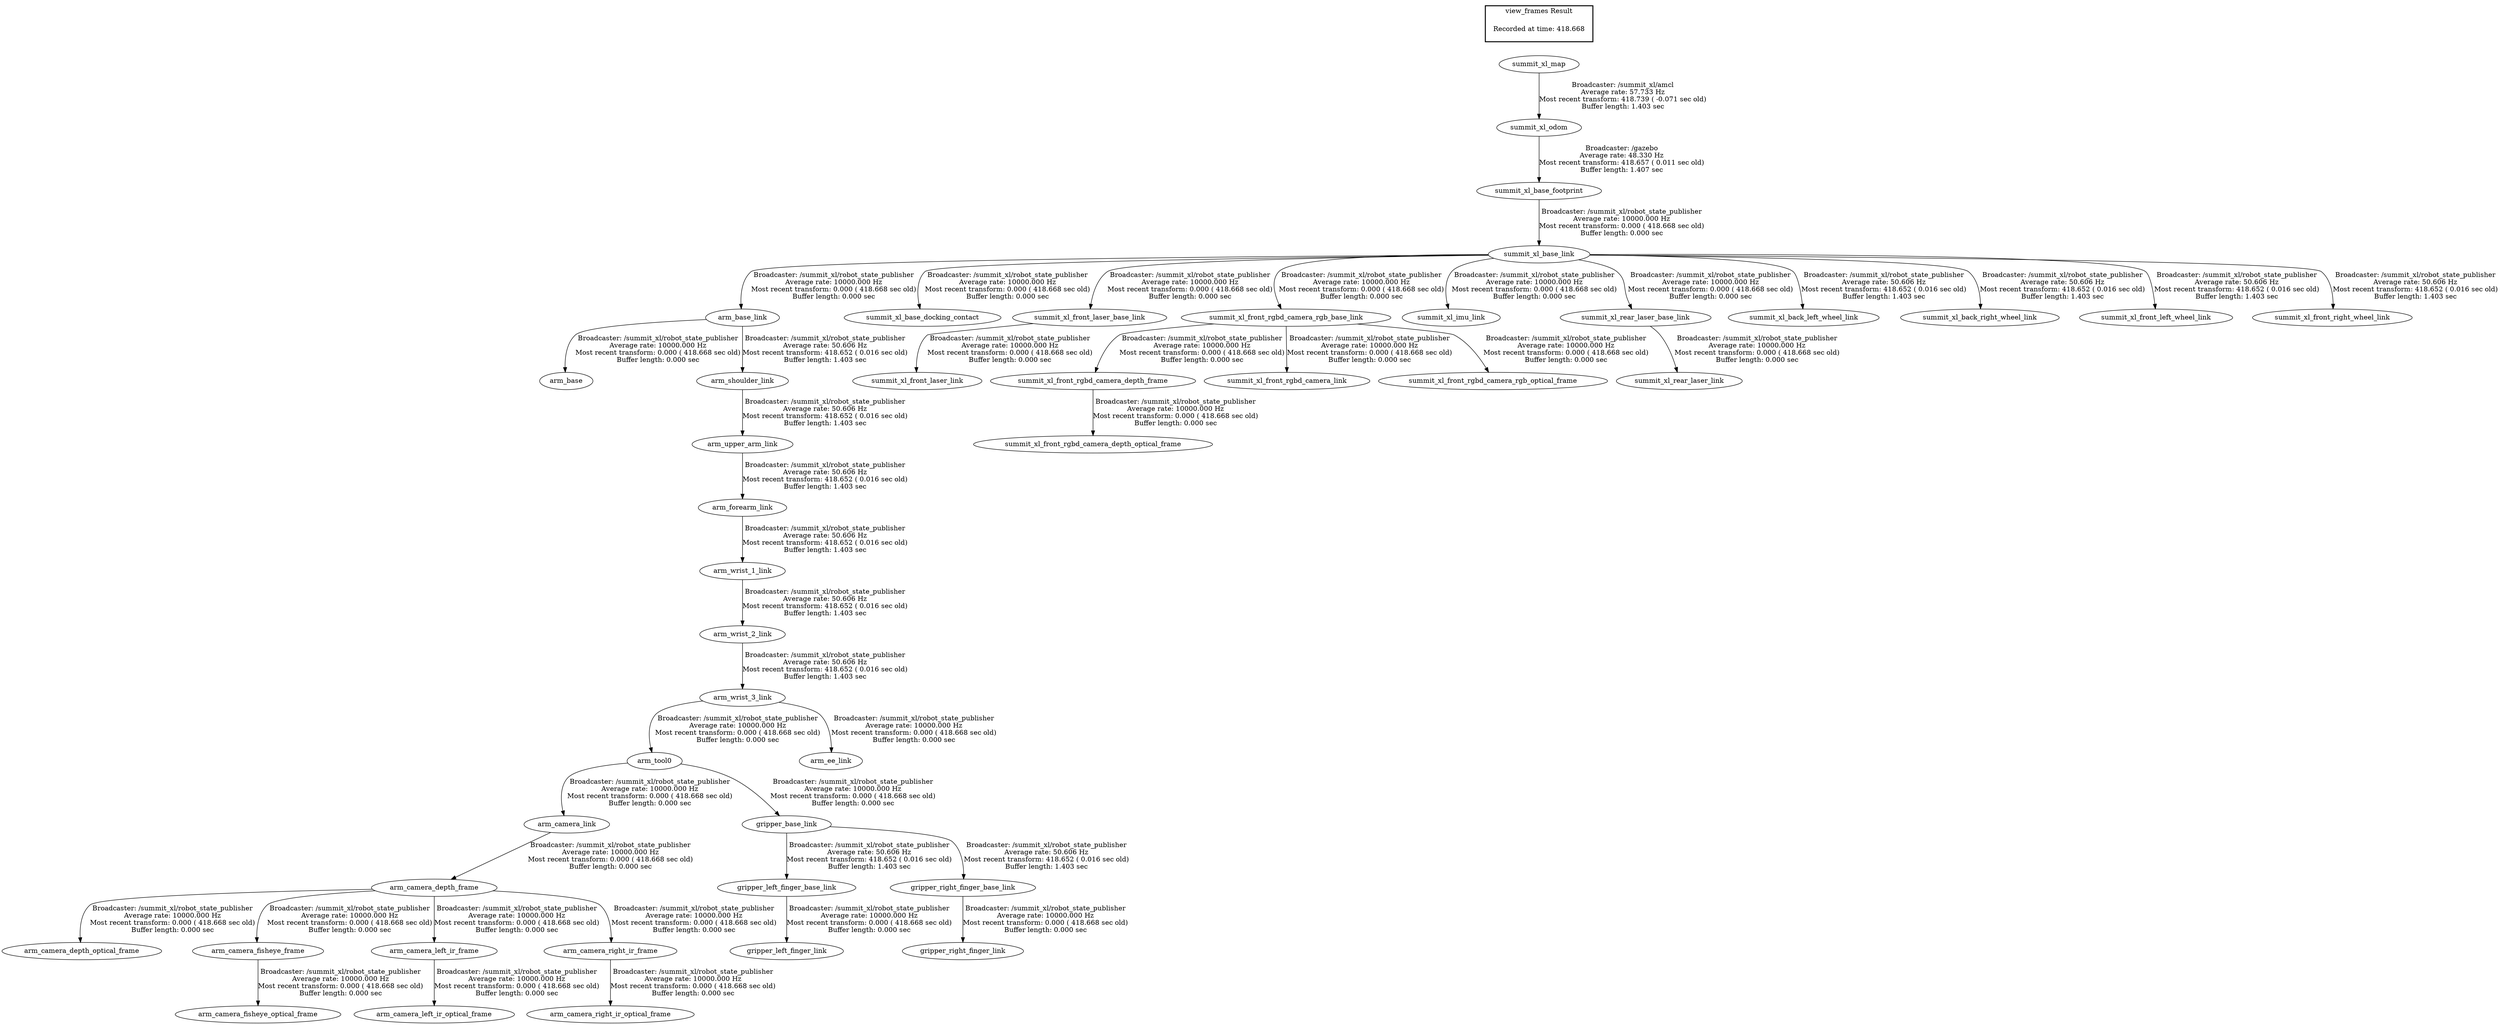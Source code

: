 digraph G {
"arm_base_link" -> "arm_base"[label="Broadcaster: /summit_xl/robot_state_publisher\nAverage rate: 10000.000 Hz\nMost recent transform: 0.000 ( 418.668 sec old)\nBuffer length: 0.000 sec\n"];
"summit_xl_base_link" -> "arm_base_link"[label="Broadcaster: /summit_xl/robot_state_publisher\nAverage rate: 10000.000 Hz\nMost recent transform: 0.000 ( 418.668 sec old)\nBuffer length: 0.000 sec\n"];
"arm_camera_link" -> "arm_camera_depth_frame"[label="Broadcaster: /summit_xl/robot_state_publisher\nAverage rate: 10000.000 Hz\nMost recent transform: 0.000 ( 418.668 sec old)\nBuffer length: 0.000 sec\n"];
"arm_tool0" -> "arm_camera_link"[label="Broadcaster: /summit_xl/robot_state_publisher\nAverage rate: 10000.000 Hz\nMost recent transform: 0.000 ( 418.668 sec old)\nBuffer length: 0.000 sec\n"];
"arm_camera_depth_frame" -> "arm_camera_depth_optical_frame"[label="Broadcaster: /summit_xl/robot_state_publisher\nAverage rate: 10000.000 Hz\nMost recent transform: 0.000 ( 418.668 sec old)\nBuffer length: 0.000 sec\n"];
"arm_camera_depth_frame" -> "arm_camera_fisheye_frame"[label="Broadcaster: /summit_xl/robot_state_publisher\nAverage rate: 10000.000 Hz\nMost recent transform: 0.000 ( 418.668 sec old)\nBuffer length: 0.000 sec\n"];
"arm_camera_fisheye_frame" -> "arm_camera_fisheye_optical_frame"[label="Broadcaster: /summit_xl/robot_state_publisher\nAverage rate: 10000.000 Hz\nMost recent transform: 0.000 ( 418.668 sec old)\nBuffer length: 0.000 sec\n"];
"arm_wrist_3_link" -> "arm_tool0"[label="Broadcaster: /summit_xl/robot_state_publisher\nAverage rate: 10000.000 Hz\nMost recent transform: 0.000 ( 418.668 sec old)\nBuffer length: 0.000 sec\n"];
"arm_camera_depth_frame" -> "arm_camera_left_ir_frame"[label="Broadcaster: /summit_xl/robot_state_publisher\nAverage rate: 10000.000 Hz\nMost recent transform: 0.000 ( 418.668 sec old)\nBuffer length: 0.000 sec\n"];
"arm_camera_left_ir_frame" -> "arm_camera_left_ir_optical_frame"[label="Broadcaster: /summit_xl/robot_state_publisher\nAverage rate: 10000.000 Hz\nMost recent transform: 0.000 ( 418.668 sec old)\nBuffer length: 0.000 sec\n"];
"arm_camera_depth_frame" -> "arm_camera_right_ir_frame"[label="Broadcaster: /summit_xl/robot_state_publisher\nAverage rate: 10000.000 Hz\nMost recent transform: 0.000 ( 418.668 sec old)\nBuffer length: 0.000 sec\n"];
"arm_camera_right_ir_frame" -> "arm_camera_right_ir_optical_frame"[label="Broadcaster: /summit_xl/robot_state_publisher\nAverage rate: 10000.000 Hz\nMost recent transform: 0.000 ( 418.668 sec old)\nBuffer length: 0.000 sec\n"];
"arm_wrist_3_link" -> "arm_ee_link"[label="Broadcaster: /summit_xl/robot_state_publisher\nAverage rate: 10000.000 Hz\nMost recent transform: 0.000 ( 418.668 sec old)\nBuffer length: 0.000 sec\n"];
"arm_wrist_2_link" -> "arm_wrist_3_link"[label="Broadcaster: /summit_xl/robot_state_publisher\nAverage rate: 50.606 Hz\nMost recent transform: 418.652 ( 0.016 sec old)\nBuffer length: 1.403 sec\n"];
"arm_tool0" -> "gripper_base_link"[label="Broadcaster: /summit_xl/robot_state_publisher\nAverage rate: 10000.000 Hz\nMost recent transform: 0.000 ( 418.668 sec old)\nBuffer length: 0.000 sec\n"];
"gripper_left_finger_base_link" -> "gripper_left_finger_link"[label="Broadcaster: /summit_xl/robot_state_publisher\nAverage rate: 10000.000 Hz\nMost recent transform: 0.000 ( 418.668 sec old)\nBuffer length: 0.000 sec\n"];
"gripper_base_link" -> "gripper_left_finger_base_link"[label="Broadcaster: /summit_xl/robot_state_publisher\nAverage rate: 50.606 Hz\nMost recent transform: 418.652 ( 0.016 sec old)\nBuffer length: 1.403 sec\n"];
"gripper_right_finger_base_link" -> "gripper_right_finger_link"[label="Broadcaster: /summit_xl/robot_state_publisher\nAverage rate: 10000.000 Hz\nMost recent transform: 0.000 ( 418.668 sec old)\nBuffer length: 0.000 sec\n"];
"gripper_base_link" -> "gripper_right_finger_base_link"[label="Broadcaster: /summit_xl/robot_state_publisher\nAverage rate: 50.606 Hz\nMost recent transform: 418.652 ( 0.016 sec old)\nBuffer length: 1.403 sec\n"];
"summit_xl_base_footprint" -> "summit_xl_base_link"[label="Broadcaster: /summit_xl/robot_state_publisher\nAverage rate: 10000.000 Hz\nMost recent transform: 0.000 ( 418.668 sec old)\nBuffer length: 0.000 sec\n"];
"summit_xl_base_link" -> "summit_xl_base_docking_contact"[label="Broadcaster: /summit_xl/robot_state_publisher\nAverage rate: 10000.000 Hz\nMost recent transform: 0.000 ( 418.668 sec old)\nBuffer length: 0.000 sec\n"];
"summit_xl_odom" -> "summit_xl_base_footprint"[label="Broadcaster: /gazebo\nAverage rate: 48.330 Hz\nMost recent transform: 418.657 ( 0.011 sec old)\nBuffer length: 1.407 sec\n"];
"summit_xl_base_link" -> "summit_xl_front_laser_base_link"[label="Broadcaster: /summit_xl/robot_state_publisher\nAverage rate: 10000.000 Hz\nMost recent transform: 0.000 ( 418.668 sec old)\nBuffer length: 0.000 sec\n"];
"summit_xl_front_laser_base_link" -> "summit_xl_front_laser_link"[label="Broadcaster: /summit_xl/robot_state_publisher\nAverage rate: 10000.000 Hz\nMost recent transform: 0.000 ( 418.668 sec old)\nBuffer length: 0.000 sec\n"];
"summit_xl_front_rgbd_camera_rgb_base_link" -> "summit_xl_front_rgbd_camera_depth_frame"[label="Broadcaster: /summit_xl/robot_state_publisher\nAverage rate: 10000.000 Hz\nMost recent transform: 0.000 ( 418.668 sec old)\nBuffer length: 0.000 sec\n"];
"summit_xl_base_link" -> "summit_xl_front_rgbd_camera_rgb_base_link"[label="Broadcaster: /summit_xl/robot_state_publisher\nAverage rate: 10000.000 Hz\nMost recent transform: 0.000 ( 418.668 sec old)\nBuffer length: 0.000 sec\n"];
"summit_xl_front_rgbd_camera_depth_frame" -> "summit_xl_front_rgbd_camera_depth_optical_frame"[label="Broadcaster: /summit_xl/robot_state_publisher\nAverage rate: 10000.000 Hz\nMost recent transform: 0.000 ( 418.668 sec old)\nBuffer length: 0.000 sec\n"];
"summit_xl_front_rgbd_camera_rgb_base_link" -> "summit_xl_front_rgbd_camera_link"[label="Broadcaster: /summit_xl/robot_state_publisher\nAverage rate: 10000.000 Hz\nMost recent transform: 0.000 ( 418.668 sec old)\nBuffer length: 0.000 sec\n"];
"summit_xl_front_rgbd_camera_rgb_base_link" -> "summit_xl_front_rgbd_camera_rgb_optical_frame"[label="Broadcaster: /summit_xl/robot_state_publisher\nAverage rate: 10000.000 Hz\nMost recent transform: 0.000 ( 418.668 sec old)\nBuffer length: 0.000 sec\n"];
"summit_xl_base_link" -> "summit_xl_imu_link"[label="Broadcaster: /summit_xl/robot_state_publisher\nAverage rate: 10000.000 Hz\nMost recent transform: 0.000 ( 418.668 sec old)\nBuffer length: 0.000 sec\n"];
"summit_xl_base_link" -> "summit_xl_rear_laser_base_link"[label="Broadcaster: /summit_xl/robot_state_publisher\nAverage rate: 10000.000 Hz\nMost recent transform: 0.000 ( 418.668 sec old)\nBuffer length: 0.000 sec\n"];
"summit_xl_rear_laser_base_link" -> "summit_xl_rear_laser_link"[label="Broadcaster: /summit_xl/robot_state_publisher\nAverage rate: 10000.000 Hz\nMost recent transform: 0.000 ( 418.668 sec old)\nBuffer length: 0.000 sec\n"];
"arm_upper_arm_link" -> "arm_forearm_link"[label="Broadcaster: /summit_xl/robot_state_publisher\nAverage rate: 50.606 Hz\nMost recent transform: 418.652 ( 0.016 sec old)\nBuffer length: 1.403 sec\n"];
"arm_shoulder_link" -> "arm_upper_arm_link"[label="Broadcaster: /summit_xl/robot_state_publisher\nAverage rate: 50.606 Hz\nMost recent transform: 418.652 ( 0.016 sec old)\nBuffer length: 1.403 sec\n"];
"arm_base_link" -> "arm_shoulder_link"[label="Broadcaster: /summit_xl/robot_state_publisher\nAverage rate: 50.606 Hz\nMost recent transform: 418.652 ( 0.016 sec old)\nBuffer length: 1.403 sec\n"];
"arm_forearm_link" -> "arm_wrist_1_link"[label="Broadcaster: /summit_xl/robot_state_publisher\nAverage rate: 50.606 Hz\nMost recent transform: 418.652 ( 0.016 sec old)\nBuffer length: 1.403 sec\n"];
"arm_wrist_1_link" -> "arm_wrist_2_link"[label="Broadcaster: /summit_xl/robot_state_publisher\nAverage rate: 50.606 Hz\nMost recent transform: 418.652 ( 0.016 sec old)\nBuffer length: 1.403 sec\n"];
"summit_xl_base_link" -> "summit_xl_back_left_wheel_link"[label="Broadcaster: /summit_xl/robot_state_publisher\nAverage rate: 50.606 Hz\nMost recent transform: 418.652 ( 0.016 sec old)\nBuffer length: 1.403 sec\n"];
"summit_xl_base_link" -> "summit_xl_back_right_wheel_link"[label="Broadcaster: /summit_xl/robot_state_publisher\nAverage rate: 50.606 Hz\nMost recent transform: 418.652 ( 0.016 sec old)\nBuffer length: 1.403 sec\n"];
"summit_xl_base_link" -> "summit_xl_front_left_wheel_link"[label="Broadcaster: /summit_xl/robot_state_publisher\nAverage rate: 50.606 Hz\nMost recent transform: 418.652 ( 0.016 sec old)\nBuffer length: 1.403 sec\n"];
"summit_xl_base_link" -> "summit_xl_front_right_wheel_link"[label="Broadcaster: /summit_xl/robot_state_publisher\nAverage rate: 50.606 Hz\nMost recent transform: 418.652 ( 0.016 sec old)\nBuffer length: 1.403 sec\n"];
"summit_xl_map" -> "summit_xl_odom"[label="Broadcaster: /summit_xl/amcl\nAverage rate: 57.733 Hz\nMost recent transform: 418.739 ( -0.071 sec old)\nBuffer length: 1.403 sec\n"];
edge [style=invis];
 subgraph cluster_legend { style=bold; color=black; label ="view_frames Result";
"Recorded at time: 418.668"[ shape=plaintext ] ;
 }->"summit_xl_map";
}